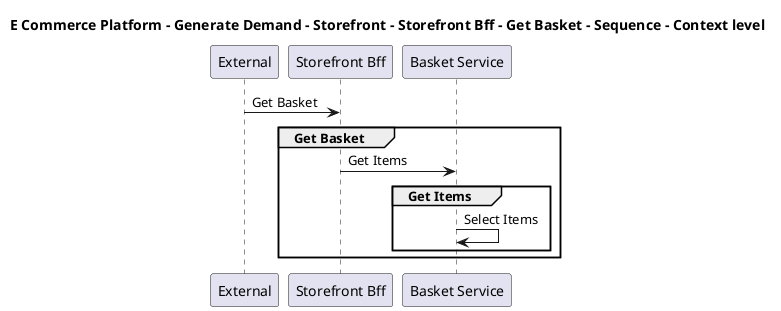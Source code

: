 @startuml

title E Commerce Platform - Generate Demand - Storefront - Storefront Bff - Get Basket - Sequence - Context level

participant "External" as C4InterFlow.SoftwareSystems.ExternalSystem
participant "Storefront Bff" as ECommercePlatform.GenerateDemand.Storefront.SoftwareSystems.StorefrontBff
participant "Basket Service" as ECommercePlatform.GenerateDemand.Basket.SoftwareSystems.BasketService

C4InterFlow.SoftwareSystems.ExternalSystem -> ECommercePlatform.GenerateDemand.Storefront.SoftwareSystems.StorefrontBff : Get Basket
group Get Basket
ECommercePlatform.GenerateDemand.Storefront.SoftwareSystems.StorefrontBff -> ECommercePlatform.GenerateDemand.Basket.SoftwareSystems.BasketService : Get Items
group Get Items
ECommercePlatform.GenerateDemand.Basket.SoftwareSystems.BasketService -> ECommercePlatform.GenerateDemand.Basket.SoftwareSystems.BasketService : Select Items
end
end


@enduml

